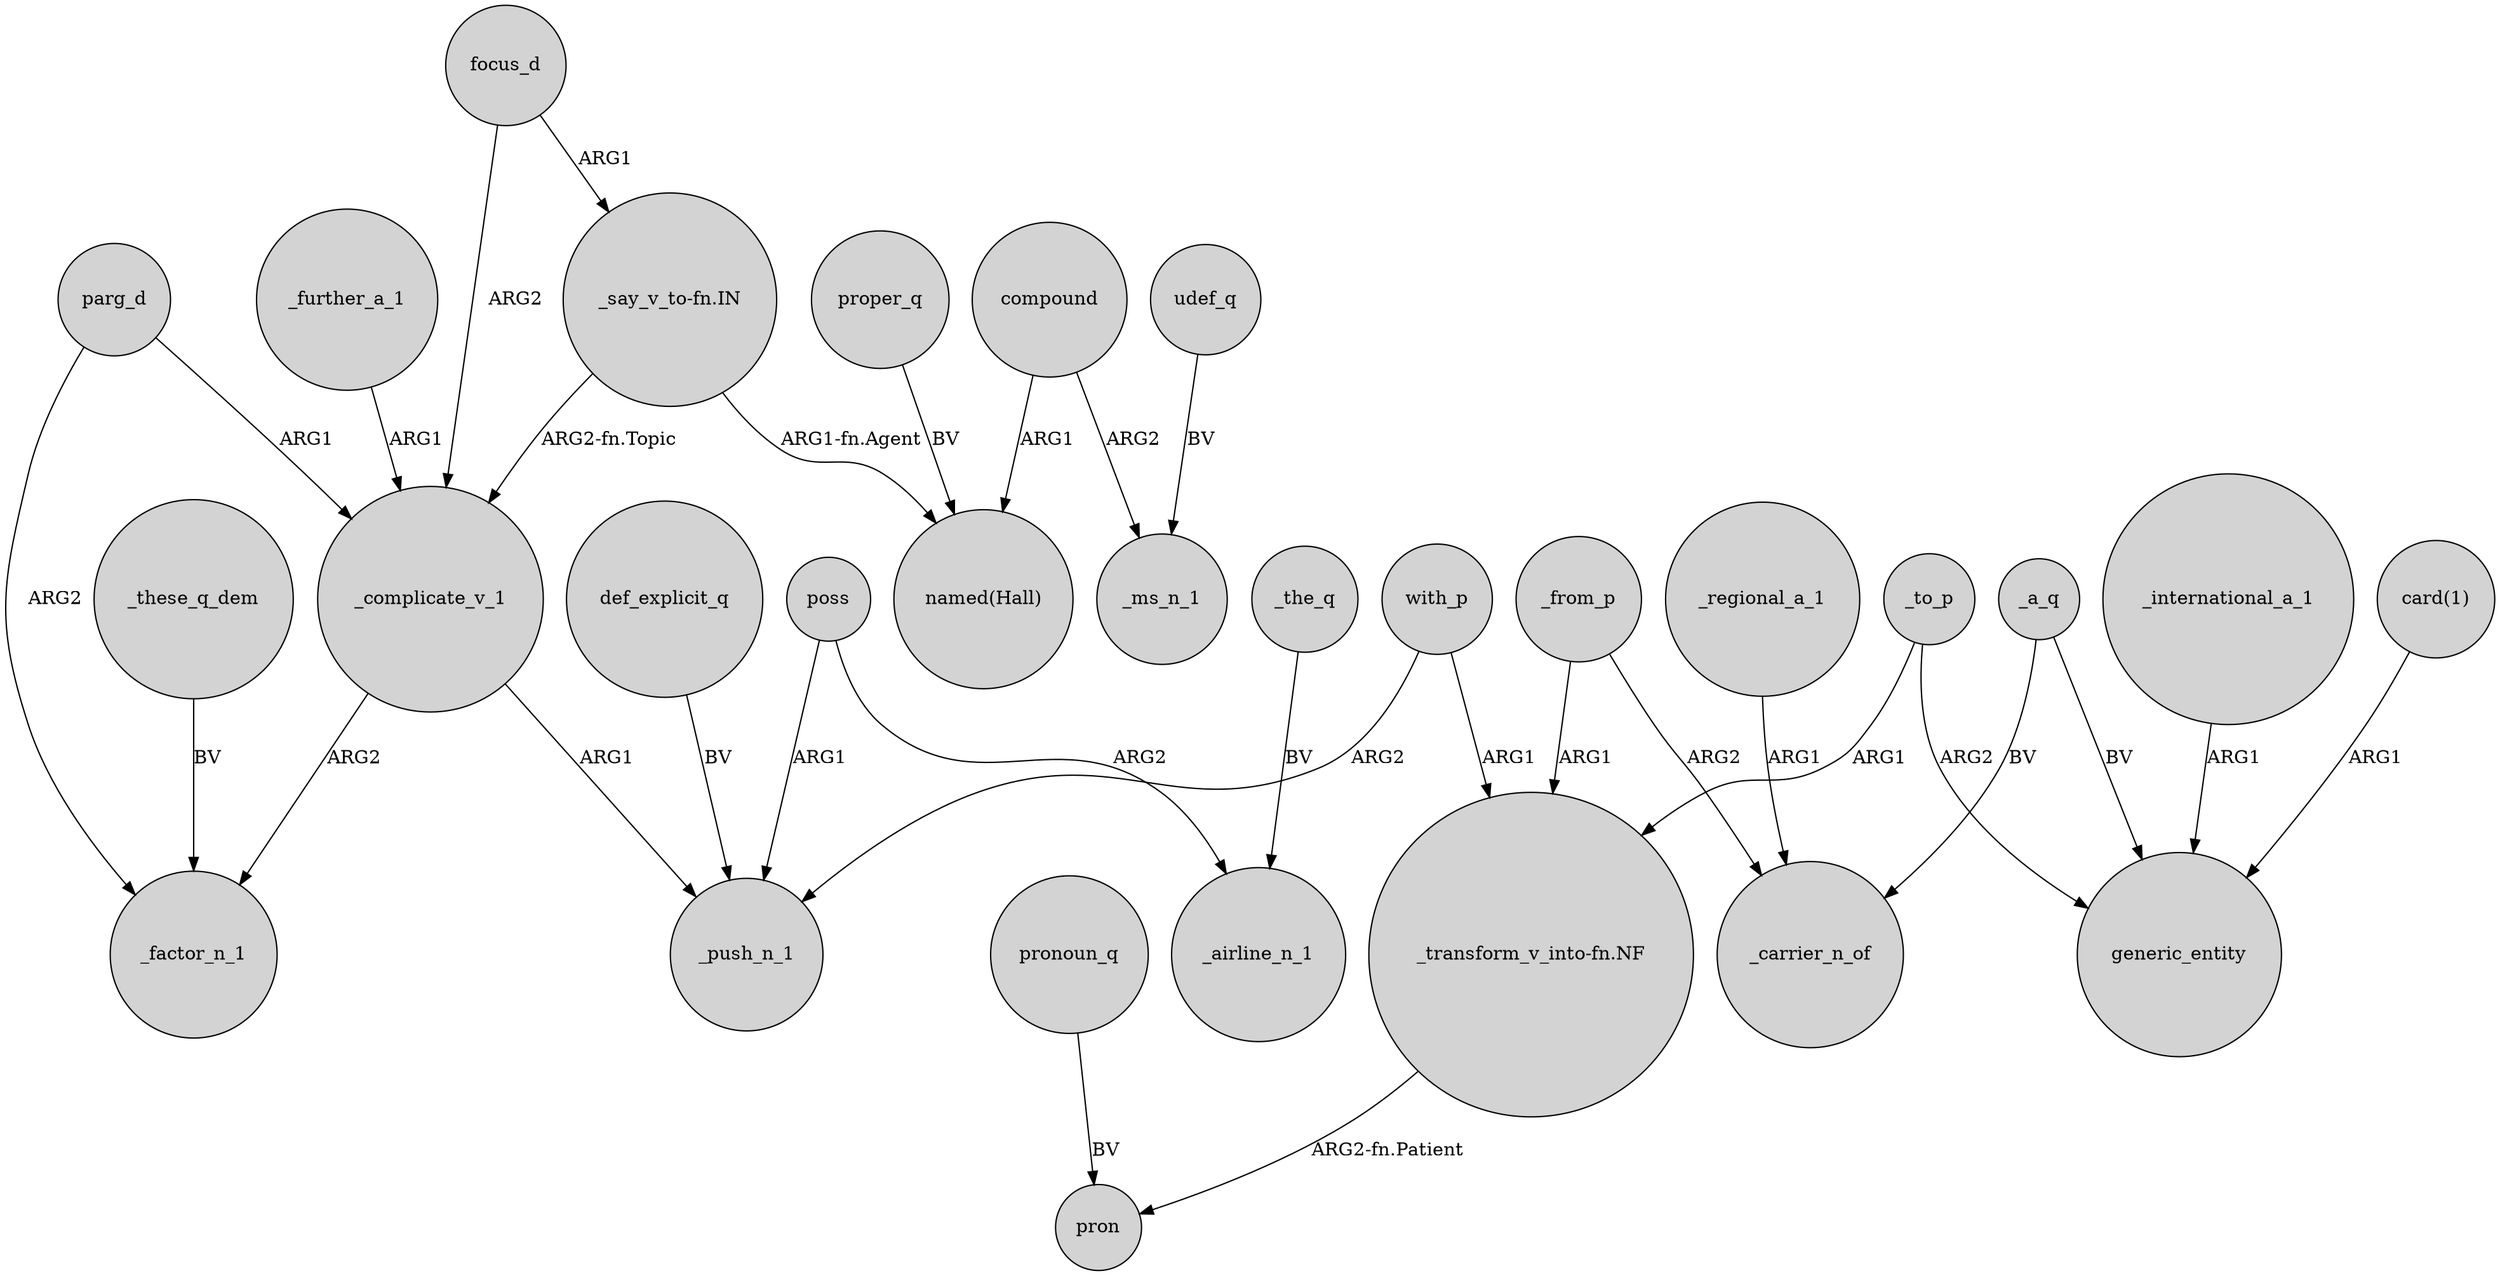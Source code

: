 digraph {
	node [shape=circle style=filled]
	_to_p -> "_transform_v_into-fn.NF" [label=ARG1]
	focus_d -> _complicate_v_1 [label=ARG2]
	_regional_a_1 -> _carrier_n_of [label=ARG1]
	compound -> "named(Hall)" [label=ARG1]
	with_p -> _push_n_1 [label=ARG2]
	_complicate_v_1 -> _factor_n_1 [label=ARG2]
	parg_d -> _factor_n_1 [label=ARG2]
	_a_q -> generic_entity [label=BV]
	poss -> _push_n_1 [label=ARG1]
	compound -> _ms_n_1 [label=ARG2]
	_further_a_1 -> _complicate_v_1 [label=ARG1]
	"_say_v_to-fn.IN" -> "named(Hall)" [label="ARG1-fn.Agent"]
	_to_p -> generic_entity [label=ARG2]
	_international_a_1 -> generic_entity [label=ARG1]
	pronoun_q -> pron [label=BV]
	udef_q -> _ms_n_1 [label=BV]
	_the_q -> _airline_n_1 [label=BV]
	_from_p -> "_transform_v_into-fn.NF" [label=ARG1]
	_a_q -> _carrier_n_of [label=BV]
	parg_d -> _complicate_v_1 [label=ARG1]
	poss -> _airline_n_1 [label=ARG2]
	"_transform_v_into-fn.NF" -> pron [label="ARG2-fn.Patient"]
	with_p -> "_transform_v_into-fn.NF" [label=ARG1]
	_these_q_dem -> _factor_n_1 [label=BV]
	"card(1)" -> generic_entity [label=ARG1]
	proper_q -> "named(Hall)" [label=BV]
	"_say_v_to-fn.IN" -> _complicate_v_1 [label="ARG2-fn.Topic"]
	_complicate_v_1 -> _push_n_1 [label=ARG1]
	def_explicit_q -> _push_n_1 [label=BV]
	_from_p -> _carrier_n_of [label=ARG2]
	focus_d -> "_say_v_to-fn.IN" [label=ARG1]
}
